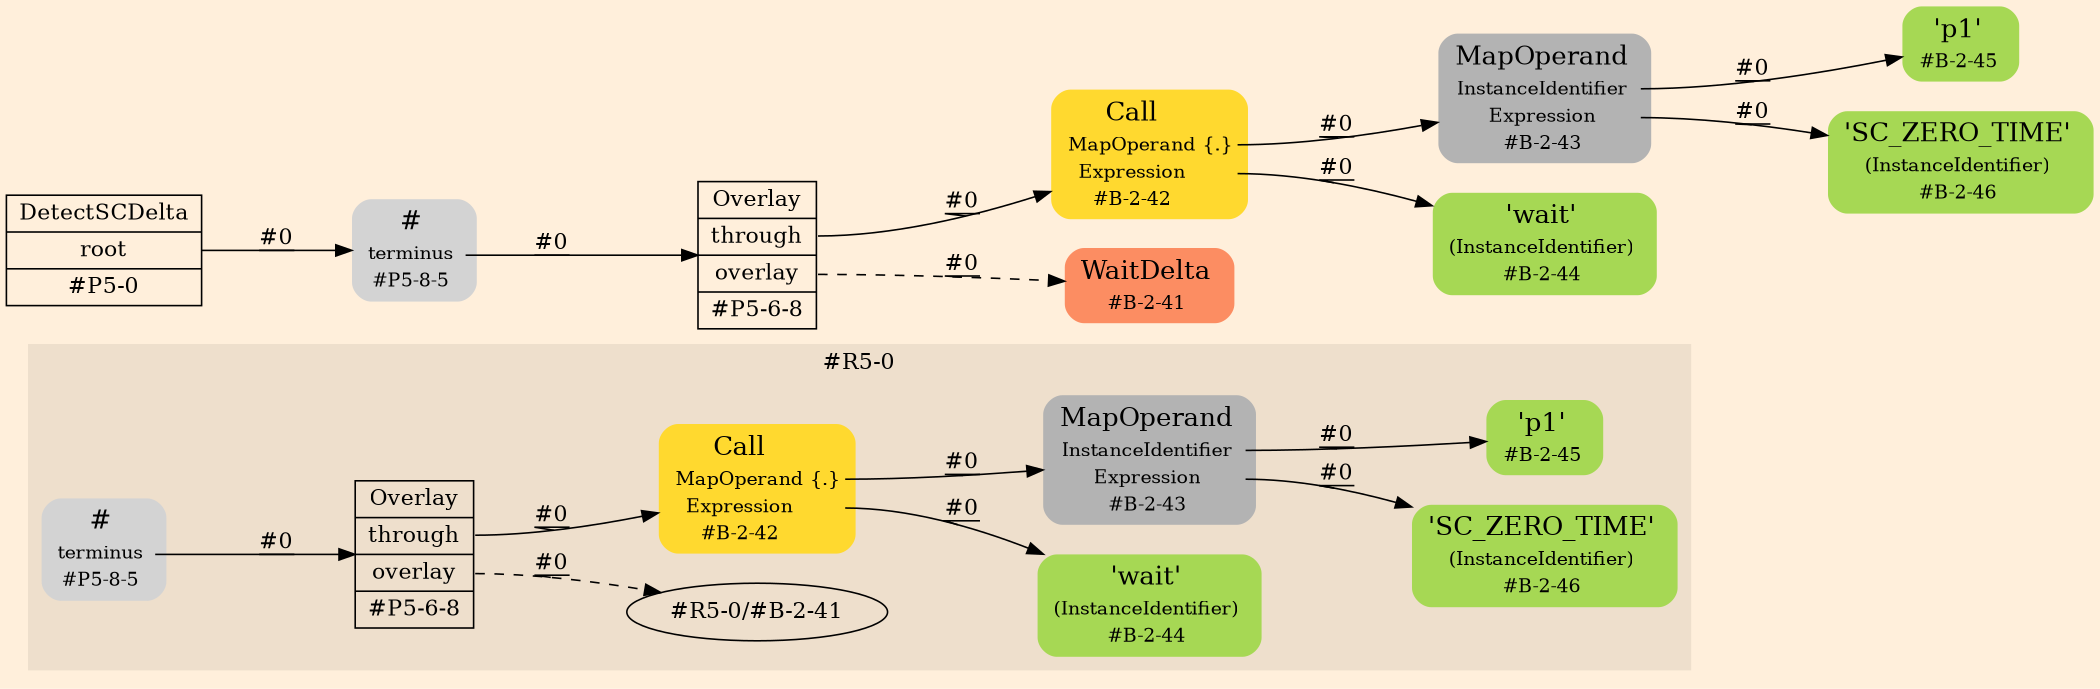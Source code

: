 digraph Inferno {
graph [
rankdir = "LR"
ranksep = 1.0
size = "14,20"
bgcolor = antiquewhite1
color = black
fontcolor = black
];
node [
];
subgraph "cluster#R5-0" {
label = "#R5-0"
style = "filled"
color = antiquewhite2
"#R5-0/#B-2-46" [
shape = "plaintext"
fillcolor = "/set28/5"
label = <<TABLE BORDER="0" CELLBORDER="0" CELLSPACING="0">
 <TR>
  <TD><FONT POINT-SIZE="16.0">'SC_ZERO_TIME'</FONT></TD>
  <TD></TD>
 </TR>
 <TR>
  <TD>(InstanceIdentifier)</TD>
  <TD PORT="port0"></TD>
 </TR>
 <TR>
  <TD>#B-2-46</TD>
  <TD PORT="port1"></TD>
 </TR>
</TABLE>>
style = "rounded,filled"
fontsize = "12"
];
"#R5-0/#P5-6-8" [
shape = "record"
fillcolor = antiquewhite2
label = "<fixed> Overlay | <port0> through | <port1> overlay | <port2> #P5-6-8"
style = "filled"
fontsize = "14"
color = black
fontcolor = black
];
"#R5-0/#P5-8-5" [
shape = "plaintext"
label = <<TABLE BORDER="0" CELLBORDER="0" CELLSPACING="0">
 <TR>
  <TD><FONT POINT-SIZE="16.0">#</FONT></TD>
  <TD></TD>
 </TR>
 <TR>
  <TD>terminus</TD>
  <TD PORT="port0"></TD>
 </TR>
 <TR>
  <TD>#P5-8-5</TD>
  <TD PORT="port1"></TD>
 </TR>
</TABLE>>
style = "rounded,filled"
fontsize = "12"
];
"#R5-0/#B-2-42" [
shape = "plaintext"
fillcolor = "/set28/6"
label = <<TABLE BORDER="0" CELLBORDER="0" CELLSPACING="0">
 <TR>
  <TD><FONT POINT-SIZE="16.0">Call</FONT></TD>
  <TD></TD>
 </TR>
 <TR>
  <TD>MapOperand</TD>
  <TD PORT="port0">{.}</TD>
 </TR>
 <TR>
  <TD>Expression</TD>
  <TD PORT="port1"></TD>
 </TR>
 <TR>
  <TD>#B-2-42</TD>
  <TD PORT="port2"></TD>
 </TR>
</TABLE>>
style = "rounded,filled"
fontsize = "12"
];
"#R5-0/#B-2-43" [
shape = "plaintext"
fillcolor = "/set28/8"
label = <<TABLE BORDER="0" CELLBORDER="0" CELLSPACING="0">
 <TR>
  <TD><FONT POINT-SIZE="16.0">MapOperand</FONT></TD>
  <TD></TD>
 </TR>
 <TR>
  <TD>InstanceIdentifier</TD>
  <TD PORT="port0"></TD>
 </TR>
 <TR>
  <TD>Expression</TD>
  <TD PORT="port1"></TD>
 </TR>
 <TR>
  <TD>#B-2-43</TD>
  <TD PORT="port2"></TD>
 </TR>
</TABLE>>
style = "rounded,filled"
fontsize = "12"
];
"#R5-0/#B-2-44" [
shape = "plaintext"
fillcolor = "/set28/5"
label = <<TABLE BORDER="0" CELLBORDER="0" CELLSPACING="0">
 <TR>
  <TD><FONT POINT-SIZE="16.0">'wait'</FONT></TD>
  <TD></TD>
 </TR>
 <TR>
  <TD>(InstanceIdentifier)</TD>
  <TD PORT="port0"></TD>
 </TR>
 <TR>
  <TD>#B-2-44</TD>
  <TD PORT="port1"></TD>
 </TR>
</TABLE>>
style = "rounded,filled"
fontsize = "12"
];
"#R5-0/#B-2-45" [
shape = "plaintext"
fillcolor = "/set28/5"
label = <<TABLE BORDER="0" CELLBORDER="0" CELLSPACING="0">
 <TR>
  <TD><FONT POINT-SIZE="16.0">'p1'</FONT></TD>
  <TD></TD>
 </TR>
 <TR>
  <TD>#B-2-45</TD>
  <TD PORT="port0"></TD>
 </TR>
</TABLE>>
style = "rounded,filled"
fontsize = "12"
];
"#R5-0/#P5-6-8":port0 -> "#R5-0/#B-2-42" [style="solid"
label = "#0"
decorate = true
color = black
fontcolor = black
];
"#R5-0/#P5-6-8":port1 -> "#R5-0/#B-2-41" [style="dashed"
label = "#0"
decorate = true
color = black
fontcolor = black
];
"#R5-0/#P5-8-5":port0 -> "#R5-0/#P5-6-8" [style="solid"
label = "#0"
decorate = true
color = black
fontcolor = black
];
"#R5-0/#B-2-42":port0 -> "#R5-0/#B-2-43" [style="solid"
label = "#0"
decorate = true
color = black
fontcolor = black
];
"#R5-0/#B-2-42":port1 -> "#R5-0/#B-2-44" [style="solid"
label = "#0"
decorate = true
color = black
fontcolor = black
];
"#R5-0/#B-2-43":port0 -> "#R5-0/#B-2-45" [style="solid"
label = "#0"
decorate = true
color = black
fontcolor = black
];
"#R5-0/#B-2-43":port1 -> "#R5-0/#B-2-46" [style="solid"
label = "#0"
decorate = true
color = black
fontcolor = black
];
}
"CR#P5-0" [
shape = "record"
fillcolor = antiquewhite1
label = "<fixed> DetectSCDelta | <port0> root | <port1> #P5-0"
style = "filled"
fontsize = "14"
color = black
fontcolor = black
];
"#P5-8-5" [
shape = "plaintext"
label = <<TABLE BORDER="0" CELLBORDER="0" CELLSPACING="0">
 <TR>
  <TD><FONT POINT-SIZE="16.0">#</FONT></TD>
  <TD></TD>
 </TR>
 <TR>
  <TD>terminus</TD>
  <TD PORT="port0"></TD>
 </TR>
 <TR>
  <TD>#P5-8-5</TD>
  <TD PORT="port1"></TD>
 </TR>
</TABLE>>
style = "rounded,filled"
fontsize = "12"
];
"#P5-6-8" [
shape = "record"
fillcolor = antiquewhite1
label = "<fixed> Overlay | <port0> through | <port1> overlay | <port2> #P5-6-8"
style = "filled"
fontsize = "14"
color = black
fontcolor = black
];
"#B-2-42" [
shape = "plaintext"
fillcolor = "/set28/6"
label = <<TABLE BORDER="0" CELLBORDER="0" CELLSPACING="0">
 <TR>
  <TD><FONT POINT-SIZE="16.0">Call</FONT></TD>
  <TD></TD>
 </TR>
 <TR>
  <TD>MapOperand</TD>
  <TD PORT="port0">{.}</TD>
 </TR>
 <TR>
  <TD>Expression</TD>
  <TD PORT="port1"></TD>
 </TR>
 <TR>
  <TD>#B-2-42</TD>
  <TD PORT="port2"></TD>
 </TR>
</TABLE>>
style = "rounded,filled"
fontsize = "12"
];
"#B-2-43" [
shape = "plaintext"
fillcolor = "/set28/8"
label = <<TABLE BORDER="0" CELLBORDER="0" CELLSPACING="0">
 <TR>
  <TD><FONT POINT-SIZE="16.0">MapOperand</FONT></TD>
  <TD></TD>
 </TR>
 <TR>
  <TD>InstanceIdentifier</TD>
  <TD PORT="port0"></TD>
 </TR>
 <TR>
  <TD>Expression</TD>
  <TD PORT="port1"></TD>
 </TR>
 <TR>
  <TD>#B-2-43</TD>
  <TD PORT="port2"></TD>
 </TR>
</TABLE>>
style = "rounded,filled"
fontsize = "12"
];
"#B-2-45" [
shape = "plaintext"
fillcolor = "/set28/5"
label = <<TABLE BORDER="0" CELLBORDER="0" CELLSPACING="0">
 <TR>
  <TD><FONT POINT-SIZE="16.0">'p1'</FONT></TD>
  <TD></TD>
 </TR>
 <TR>
  <TD>#B-2-45</TD>
  <TD PORT="port0"></TD>
 </TR>
</TABLE>>
style = "rounded,filled"
fontsize = "12"
];
"#B-2-46" [
shape = "plaintext"
fillcolor = "/set28/5"
label = <<TABLE BORDER="0" CELLBORDER="0" CELLSPACING="0">
 <TR>
  <TD><FONT POINT-SIZE="16.0">'SC_ZERO_TIME'</FONT></TD>
  <TD></TD>
 </TR>
 <TR>
  <TD>(InstanceIdentifier)</TD>
  <TD PORT="port0"></TD>
 </TR>
 <TR>
  <TD>#B-2-46</TD>
  <TD PORT="port1"></TD>
 </TR>
</TABLE>>
style = "rounded,filled"
fontsize = "12"
];
"#B-2-44" [
shape = "plaintext"
fillcolor = "/set28/5"
label = <<TABLE BORDER="0" CELLBORDER="0" CELLSPACING="0">
 <TR>
  <TD><FONT POINT-SIZE="16.0">'wait'</FONT></TD>
  <TD></TD>
 </TR>
 <TR>
  <TD>(InstanceIdentifier)</TD>
  <TD PORT="port0"></TD>
 </TR>
 <TR>
  <TD>#B-2-44</TD>
  <TD PORT="port1"></TD>
 </TR>
</TABLE>>
style = "rounded,filled"
fontsize = "12"
];
"#B-2-41" [
shape = "plaintext"
fillcolor = "/set28/2"
label = <<TABLE BORDER="0" CELLBORDER="0" CELLSPACING="0">
 <TR>
  <TD><FONT POINT-SIZE="16.0">WaitDelta</FONT></TD>
  <TD></TD>
 </TR>
 <TR>
  <TD>#B-2-41</TD>
  <TD PORT="port0"></TD>
 </TR>
</TABLE>>
style = "rounded,filled"
fontsize = "12"
];
"CR#P5-0":port0 -> "#P5-8-5" [style="solid"
label = "#0"
decorate = true
color = black
fontcolor = black
];
"#P5-8-5":port0 -> "#P5-6-8" [style="solid"
label = "#0"
decorate = true
color = black
fontcolor = black
];
"#P5-6-8":port0 -> "#B-2-42" [style="solid"
label = "#0"
decorate = true
color = black
fontcolor = black
];
"#P5-6-8":port1 -> "#B-2-41" [style="dashed"
label = "#0"
decorate = true
color = black
fontcolor = black
];
"#B-2-42":port0 -> "#B-2-43" [style="solid"
label = "#0"
decorate = true
color = black
fontcolor = black
];
"#B-2-42":port1 -> "#B-2-44" [style="solid"
label = "#0"
decorate = true
color = black
fontcolor = black
];
"#B-2-43":port0 -> "#B-2-45" [style="solid"
label = "#0"
decorate = true
color = black
fontcolor = black
];
"#B-2-43":port1 -> "#B-2-46" [style="solid"
label = "#0"
decorate = true
color = black
fontcolor = black
];
}
